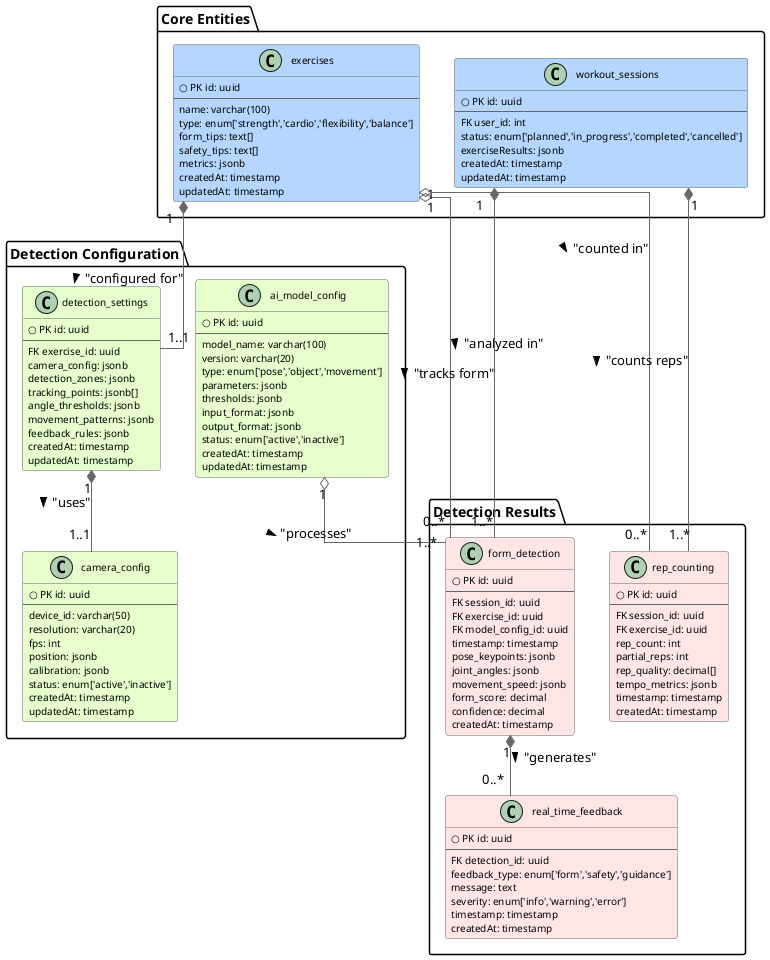 @startuml RealTime_Detection_ERD

' Page settings
skinparam pageMargin 10
skinparam pageExternalColor white
skinparam pageBorderColor white
skinparam page {
    width 900
    height 1400
}

' Styling
hide methods
hide stereotypes
skinparam linetype ortho
skinparam class {
    BackgroundColor<<Core>> #B4D6FF
    BackgroundColor<<Config>> #E6FFCC
    BackgroundColor<<Detection>> #FFE6E6
    BackgroundColor<<Analysis>> #FFE6CC
    BorderColor #666666
    ArrowColor #666666
    FontSize 11
    AttributeFontSize 10
}

' Core Entities
package "Core Entities" {
    class exercises << Core >> {
        ○ PK id: uuid
        --
        name: varchar(100)
        type: enum['strength','cardio','flexibility','balance']
        form_tips: text[]
        safety_tips: text[]
        metrics: jsonb
        createdAt: timestamp
        updatedAt: timestamp
    }

    class workout_sessions << Core >> {
        ○ PK id: uuid
        --
        FK user_id: int
        status: enum['planned','in_progress','completed','cancelled']
        exerciseResults: jsonb
        createdAt: timestamp
        updatedAt: timestamp
    }
}

' Configuration
package "Detection Configuration" {
    class ai_model_config << Config >> {
        ○ PK id: uuid
        --
        model_name: varchar(100)
        version: varchar(20)
        type: enum['pose','object','movement']
        parameters: jsonb
        thresholds: jsonb
        input_format: jsonb
        output_format: jsonb
        status: enum['active','inactive']
        createdAt: timestamp
        updatedAt: timestamp
    }

    class detection_settings << Config >> {
        ○ PK id: uuid
        --
        FK exercise_id: uuid
        camera_config: jsonb
        detection_zones: jsonb
        tracking_points: jsonb[]
        angle_thresholds: jsonb
        movement_patterns: jsonb
        feedback_rules: jsonb
        createdAt: timestamp
        updatedAt: timestamp
    }

    class camera_config << Config >> {
        ○ PK id: uuid
        --
        device_id: varchar(50)
        resolution: varchar(20)
        fps: int
        position: jsonb
        calibration: jsonb
        status: enum['active','inactive']
        createdAt: timestamp
        updatedAt: timestamp
    }
}

' Detection Records
package "Detection Results" {
    class form_detection << Detection >> {
        ○ PK id: uuid
        --
        FK session_id: uuid
        FK exercise_id: uuid
        FK model_config_id: uuid
        timestamp: timestamp
        pose_keypoints: jsonb
        joint_angles: jsonb
        movement_speed: jsonb
        form_score: decimal
        confidence: decimal
        createdAt: timestamp
    }

    class rep_counting << Detection >> {
        ○ PK id: uuid
        --
        FK session_id: uuid
        FK exercise_id: uuid
        rep_count: int
        partial_reps: int
        rep_quality: decimal[]
        tempo_metrics: jsonb
        timestamp: timestamp
        createdAt: timestamp
    }

    class real_time_feedback << Detection >> {
        ○ PK id: uuid
        --
        FK detection_id: uuid
        feedback_type: enum['form','safety','guidance']
        message: text
        severity: enum['info','warning','error']
        timestamp: timestamp
        createdAt: timestamp
    }
}

' Relationships with specific cardinality constraints
exercises "1" *-- "1..1" detection_settings : "configured for" >
exercises "1" o-- "0..*" form_detection : "analyzed in" >
exercises "1" o-- "0..*" rep_counting : "counted in" >

workout_sessions "1" *-- "1..*" form_detection : "tracks form" >
workout_sessions "1" *-- "1..*" rep_counting : "counts reps" >

ai_model_config "1" o-- "1..*" form_detection : "processes" >
detection_settings "1" *-- "1..1" camera_config : "uses" >

form_detection "1" *-- "0..*" real_time_feedback : "generates" >

' Layout hints
exercises -[hidden]d- detection_settings
workout_sessions -[hidden]d- form_detection
ai_model_config -[hidden]d- form_detection

@enduml 